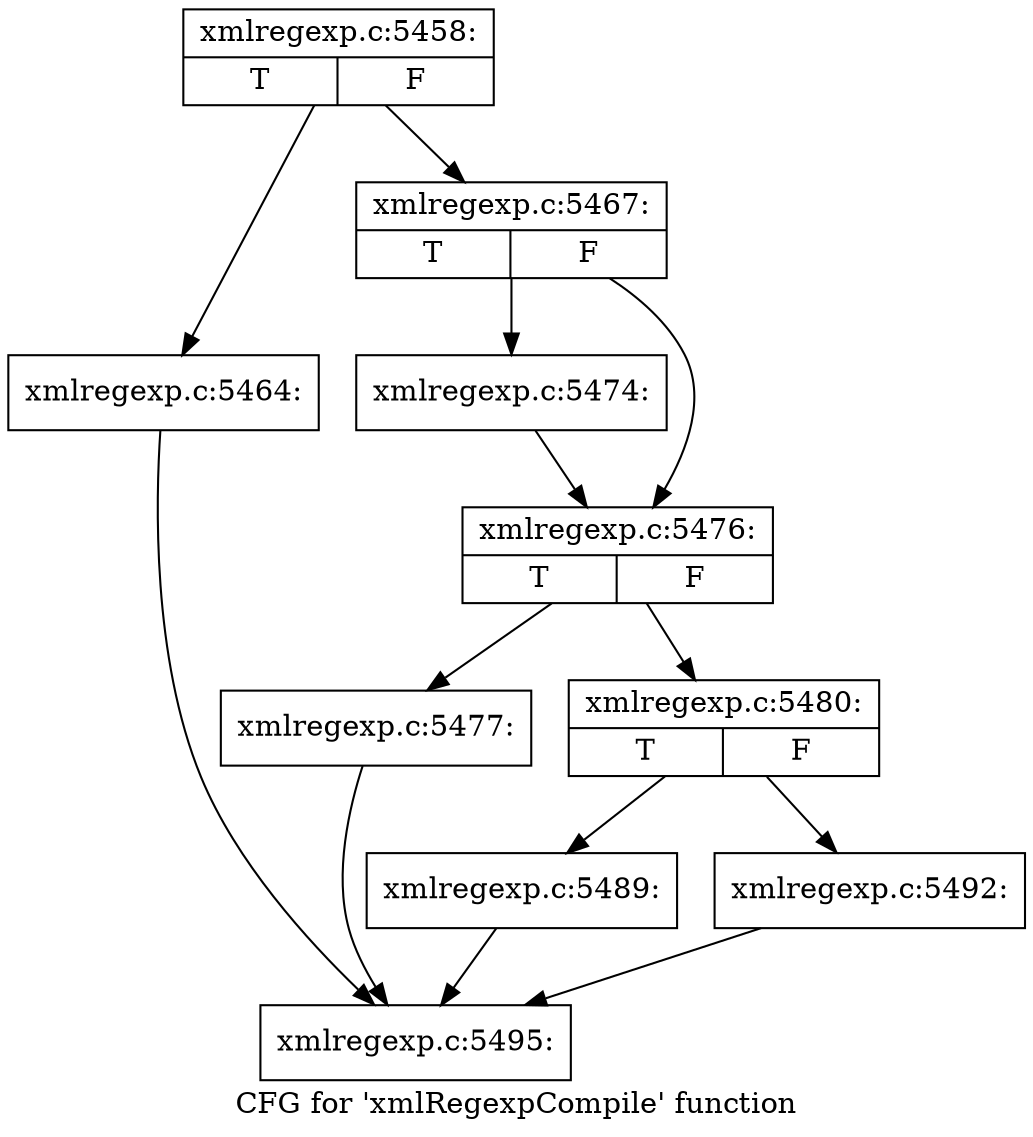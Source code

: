 digraph "CFG for 'xmlRegexpCompile' function" {
	label="CFG for 'xmlRegexpCompile' function";

	Node0x4089ea0 [shape=record,label="{xmlregexp.c:5458:|{<s0>T|<s1>F}}"];
	Node0x4089ea0 -> Node0x4093f10;
	Node0x4089ea0 -> Node0x4094240;
	Node0x4093f10 [shape=record,label="{xmlregexp.c:5464:}"];
	Node0x4093f10 -> Node0x4092320;
	Node0x4094240 [shape=record,label="{xmlregexp.c:5467:|{<s0>T|<s1>F}}"];
	Node0x4094240 -> Node0x3ee2d90;
	Node0x4094240 -> Node0x3f80570;
	Node0x3ee2d90 [shape=record,label="{xmlregexp.c:5474:}"];
	Node0x3ee2d90 -> Node0x3f80570;
	Node0x3f80570 [shape=record,label="{xmlregexp.c:5476:|{<s0>T|<s1>F}}"];
	Node0x3f80570 -> Node0x409bfa0;
	Node0x3f80570 -> Node0x409bbb0;
	Node0x409bfa0 [shape=record,label="{xmlregexp.c:5477:}"];
	Node0x409bfa0 -> Node0x4092320;
	Node0x409bbb0 [shape=record,label="{xmlregexp.c:5480:|{<s0>T|<s1>F}}"];
	Node0x409bbb0 -> Node0x409c6e0;
	Node0x409bbb0 -> Node0x409ca10;
	Node0x409c6e0 [shape=record,label="{xmlregexp.c:5489:}"];
	Node0x409c6e0 -> Node0x4092320;
	Node0x409ca10 [shape=record,label="{xmlregexp.c:5492:}"];
	Node0x409ca10 -> Node0x4092320;
	Node0x4092320 [shape=record,label="{xmlregexp.c:5495:}"];
}
